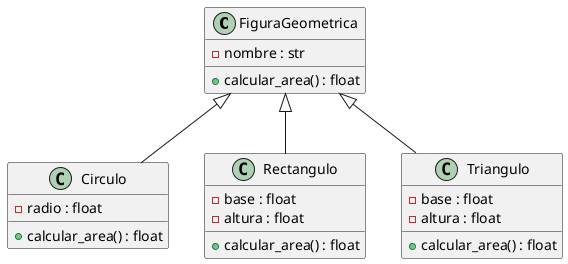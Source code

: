 @startuml
class FiguraGeometrica {
  - nombre : str
  + calcular_area() : float
}

class Circulo {
  - radio : float
  + calcular_area() : float
}

class Rectangulo {
  - base : float
  - altura : float
  + calcular_area() : float
}

class Triangulo {
  - base : float
  - altura : float
  + calcular_area() : float
}

FiguraGeometrica <|-- Circulo
FiguraGeometrica <|-- Rectangulo
FiguraGeometrica <|-- Triangulo
@enduml